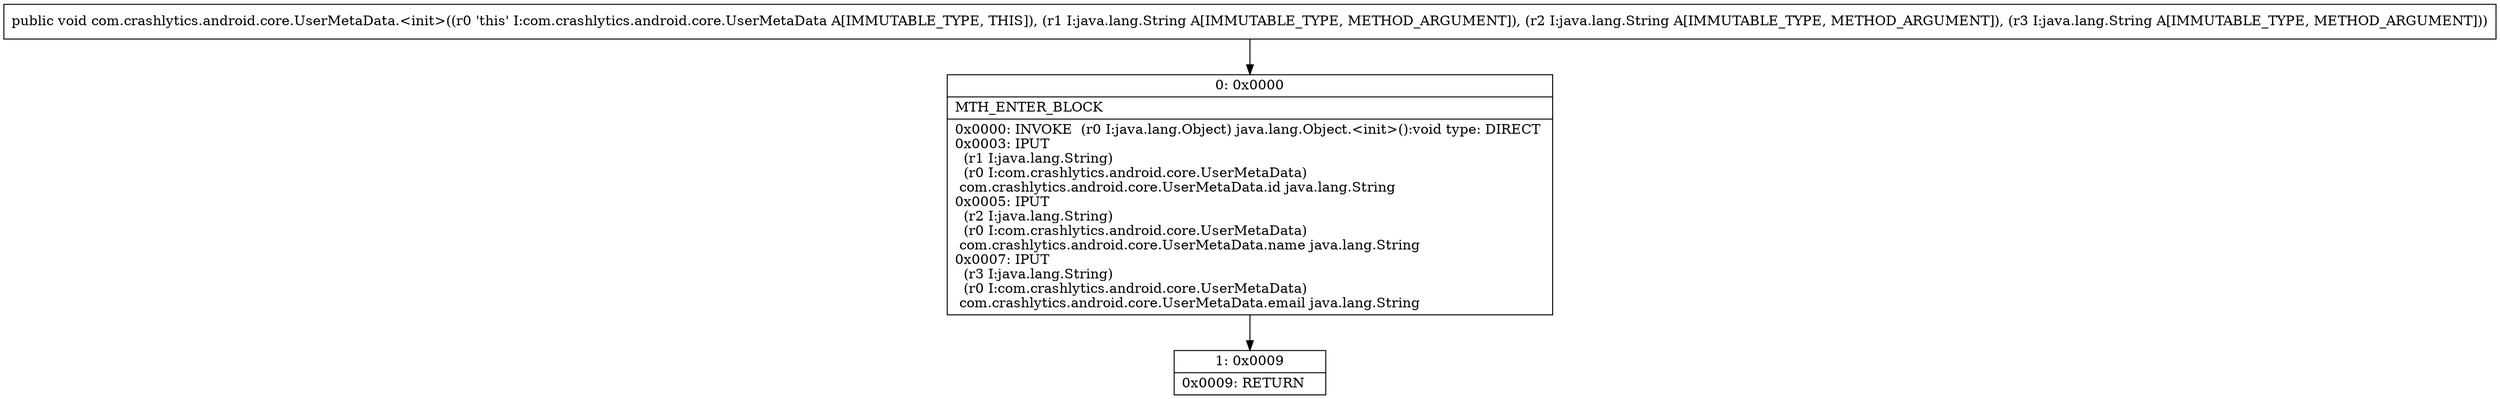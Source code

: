 digraph "CFG forcom.crashlytics.android.core.UserMetaData.\<init\>(Ljava\/lang\/String;Ljava\/lang\/String;Ljava\/lang\/String;)V" {
Node_0 [shape=record,label="{0\:\ 0x0000|MTH_ENTER_BLOCK\l|0x0000: INVOKE  (r0 I:java.lang.Object) java.lang.Object.\<init\>():void type: DIRECT \l0x0003: IPUT  \l  (r1 I:java.lang.String)\l  (r0 I:com.crashlytics.android.core.UserMetaData)\l com.crashlytics.android.core.UserMetaData.id java.lang.String \l0x0005: IPUT  \l  (r2 I:java.lang.String)\l  (r0 I:com.crashlytics.android.core.UserMetaData)\l com.crashlytics.android.core.UserMetaData.name java.lang.String \l0x0007: IPUT  \l  (r3 I:java.lang.String)\l  (r0 I:com.crashlytics.android.core.UserMetaData)\l com.crashlytics.android.core.UserMetaData.email java.lang.String \l}"];
Node_1 [shape=record,label="{1\:\ 0x0009|0x0009: RETURN   \l}"];
MethodNode[shape=record,label="{public void com.crashlytics.android.core.UserMetaData.\<init\>((r0 'this' I:com.crashlytics.android.core.UserMetaData A[IMMUTABLE_TYPE, THIS]), (r1 I:java.lang.String A[IMMUTABLE_TYPE, METHOD_ARGUMENT]), (r2 I:java.lang.String A[IMMUTABLE_TYPE, METHOD_ARGUMENT]), (r3 I:java.lang.String A[IMMUTABLE_TYPE, METHOD_ARGUMENT])) }"];
MethodNode -> Node_0;
Node_0 -> Node_1;
}

